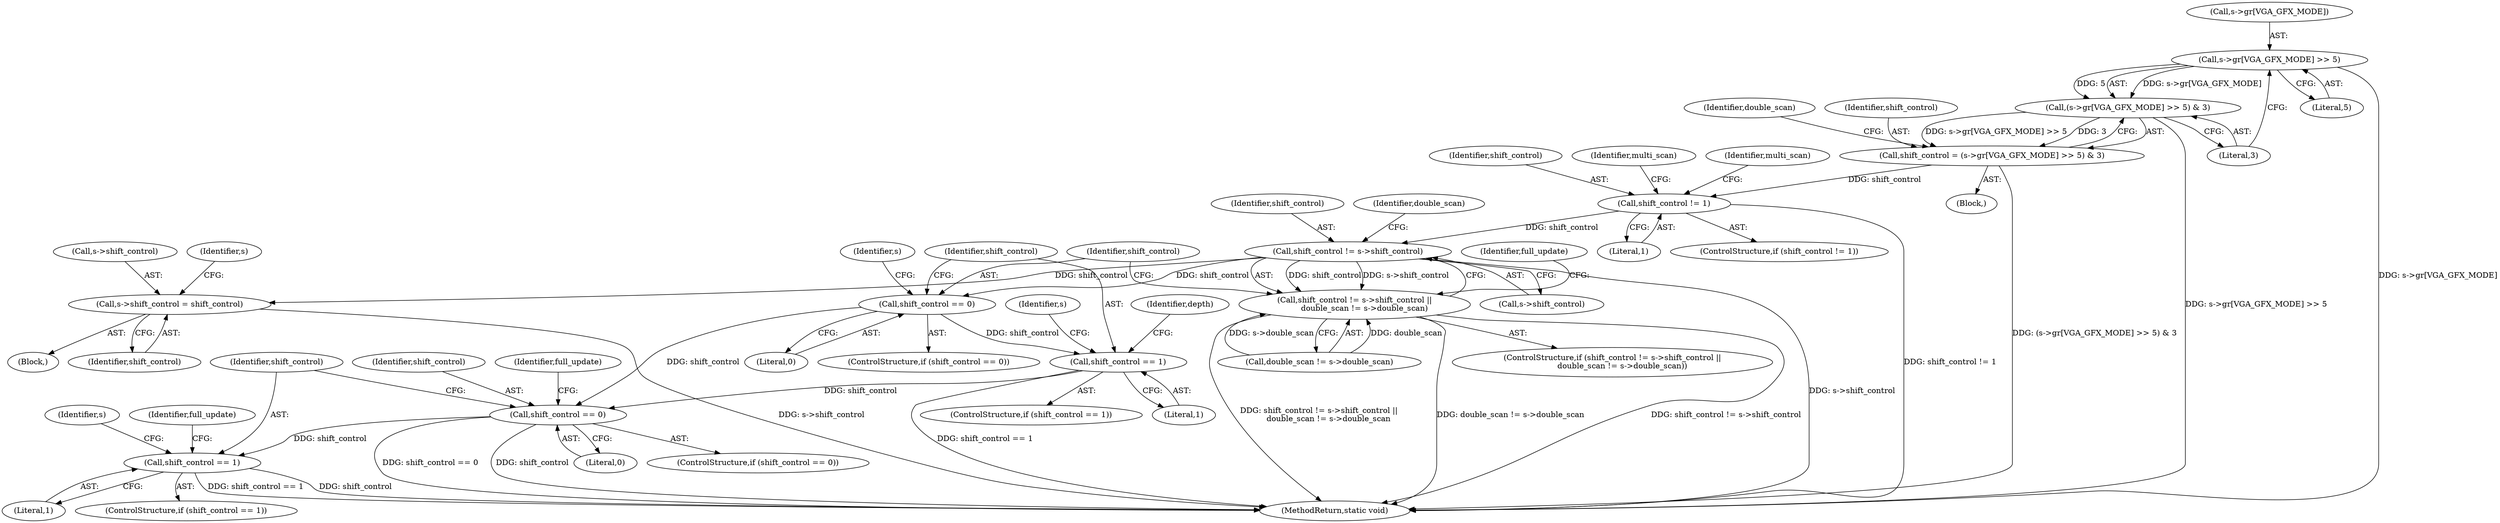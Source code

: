digraph "0_qemu_bfc56535f793c557aa754c50213fc5f882e6482d@array" {
"1000175" [label="(Call,s->gr[VGA_GFX_MODE] >> 5)"];
"1000174" [label="(Call,(s->gr[VGA_GFX_MODE] >> 5) & 3)"];
"1000172" [label="(Call,shift_control = (s->gr[VGA_GFX_MODE] >> 5) & 3)"];
"1000193" [label="(Call,shift_control != 1)"];
"1000222" [label="(Call,shift_control != s->shift_control)"];
"1000221" [label="(Call,shift_control != s->shift_control ||\n        double_scan != s->double_scan)"];
"1000236" [label="(Call,s->shift_control = shift_control)"];
"1000247" [label="(Call,shift_control == 0)"];
"1000263" [label="(Call,shift_control == 1)"];
"1000476" [label="(Call,shift_control == 0)"];
"1000504" [label="(Call,shift_control == 1)"];
"1000481" [label="(Identifier,full_update)"];
"1000503" [label="(ControlStructure,if (shift_control == 1))"];
"1000475" [label="(ControlStructure,if (shift_control == 0))"];
"1000263" [label="(Call,shift_control == 1)"];
"1000195" [label="(Literal,1)"];
"1000198" [label="(Identifier,multi_scan)"];
"1000476" [label="(Call,shift_control == 0)"];
"1000227" [label="(Call,double_scan != s->double_scan)"];
"1000278" [label="(Identifier,depth)"];
"1000222" [label="(Call,shift_control != s->shift_control)"];
"1000228" [label="(Identifier,double_scan)"];
"1000182" [label="(Literal,3)"];
"1000221" [label="(Call,shift_control != s->shift_control ||\n        double_scan != s->double_scan)"];
"1000224" [label="(Call,s->shift_control)"];
"1000249" [label="(Literal,0)"];
"1000174" [label="(Call,(s->gr[VGA_GFX_MODE] >> 5) & 3)"];
"1000192" [label="(ControlStructure,if (shift_control != 1))"];
"1000194" [label="(Identifier,shift_control)"];
"1000247" [label="(Call,shift_control == 0)"];
"1000184" [label="(Identifier,double_scan)"];
"1000478" [label="(Literal,0)"];
"1000254" [label="(Identifier,s)"];
"1000215" [label="(Identifier,multi_scan)"];
"1000505" [label="(Identifier,shift_control)"];
"1000270" [label="(Identifier,s)"];
"1000220" [label="(ControlStructure,if (shift_control != s->shift_control ||\n        double_scan != s->double_scan))"];
"1000265" [label="(Literal,1)"];
"1000234" [label="(Identifier,full_update)"];
"1000173" [label="(Identifier,shift_control)"];
"1000111" [label="(Block,)"];
"1000246" [label="(ControlStructure,if (shift_control == 0))"];
"1000939" [label="(MethodReturn,static void)"];
"1000237" [label="(Call,s->shift_control)"];
"1000509" [label="(Identifier,full_update)"];
"1000181" [label="(Literal,5)"];
"1000176" [label="(Call,s->gr[VGA_GFX_MODE])"];
"1000223" [label="(Identifier,shift_control)"];
"1000232" [label="(Block,)"];
"1000506" [label="(Literal,1)"];
"1000243" [label="(Identifier,s)"];
"1000504" [label="(Call,shift_control == 1)"];
"1000175" [label="(Call,s->gr[VGA_GFX_MODE] >> 5)"];
"1000264" [label="(Identifier,shift_control)"];
"1000534" [label="(Identifier,s)"];
"1000236" [label="(Call,s->shift_control = shift_control)"];
"1000477" [label="(Identifier,shift_control)"];
"1000193" [label="(Call,shift_control != 1)"];
"1000262" [label="(ControlStructure,if (shift_control == 1))"];
"1000248" [label="(Identifier,shift_control)"];
"1000172" [label="(Call,shift_control = (s->gr[VGA_GFX_MODE] >> 5) & 3)"];
"1000240" [label="(Identifier,shift_control)"];
"1000175" -> "1000174"  [label="AST: "];
"1000175" -> "1000181"  [label="CFG: "];
"1000176" -> "1000175"  [label="AST: "];
"1000181" -> "1000175"  [label="AST: "];
"1000182" -> "1000175"  [label="CFG: "];
"1000175" -> "1000939"  [label="DDG: s->gr[VGA_GFX_MODE]"];
"1000175" -> "1000174"  [label="DDG: s->gr[VGA_GFX_MODE]"];
"1000175" -> "1000174"  [label="DDG: 5"];
"1000174" -> "1000172"  [label="AST: "];
"1000174" -> "1000182"  [label="CFG: "];
"1000182" -> "1000174"  [label="AST: "];
"1000172" -> "1000174"  [label="CFG: "];
"1000174" -> "1000939"  [label="DDG: s->gr[VGA_GFX_MODE] >> 5"];
"1000174" -> "1000172"  [label="DDG: s->gr[VGA_GFX_MODE] >> 5"];
"1000174" -> "1000172"  [label="DDG: 3"];
"1000172" -> "1000111"  [label="AST: "];
"1000173" -> "1000172"  [label="AST: "];
"1000184" -> "1000172"  [label="CFG: "];
"1000172" -> "1000939"  [label="DDG: (s->gr[VGA_GFX_MODE] >> 5) & 3"];
"1000172" -> "1000193"  [label="DDG: shift_control"];
"1000193" -> "1000192"  [label="AST: "];
"1000193" -> "1000195"  [label="CFG: "];
"1000194" -> "1000193"  [label="AST: "];
"1000195" -> "1000193"  [label="AST: "];
"1000198" -> "1000193"  [label="CFG: "];
"1000215" -> "1000193"  [label="CFG: "];
"1000193" -> "1000939"  [label="DDG: shift_control != 1"];
"1000193" -> "1000222"  [label="DDG: shift_control"];
"1000222" -> "1000221"  [label="AST: "];
"1000222" -> "1000224"  [label="CFG: "];
"1000223" -> "1000222"  [label="AST: "];
"1000224" -> "1000222"  [label="AST: "];
"1000228" -> "1000222"  [label="CFG: "];
"1000221" -> "1000222"  [label="CFG: "];
"1000222" -> "1000939"  [label="DDG: s->shift_control"];
"1000222" -> "1000221"  [label="DDG: shift_control"];
"1000222" -> "1000221"  [label="DDG: s->shift_control"];
"1000222" -> "1000236"  [label="DDG: shift_control"];
"1000222" -> "1000247"  [label="DDG: shift_control"];
"1000221" -> "1000220"  [label="AST: "];
"1000221" -> "1000227"  [label="CFG: "];
"1000227" -> "1000221"  [label="AST: "];
"1000234" -> "1000221"  [label="CFG: "];
"1000248" -> "1000221"  [label="CFG: "];
"1000221" -> "1000939"  [label="DDG: shift_control != s->shift_control ||\n        double_scan != s->double_scan"];
"1000221" -> "1000939"  [label="DDG: double_scan != s->double_scan"];
"1000221" -> "1000939"  [label="DDG: shift_control != s->shift_control"];
"1000227" -> "1000221"  [label="DDG: double_scan"];
"1000227" -> "1000221"  [label="DDG: s->double_scan"];
"1000236" -> "1000232"  [label="AST: "];
"1000236" -> "1000240"  [label="CFG: "];
"1000237" -> "1000236"  [label="AST: "];
"1000240" -> "1000236"  [label="AST: "];
"1000243" -> "1000236"  [label="CFG: "];
"1000236" -> "1000939"  [label="DDG: s->shift_control"];
"1000247" -> "1000246"  [label="AST: "];
"1000247" -> "1000249"  [label="CFG: "];
"1000248" -> "1000247"  [label="AST: "];
"1000249" -> "1000247"  [label="AST: "];
"1000254" -> "1000247"  [label="CFG: "];
"1000264" -> "1000247"  [label="CFG: "];
"1000247" -> "1000263"  [label="DDG: shift_control"];
"1000247" -> "1000476"  [label="DDG: shift_control"];
"1000263" -> "1000262"  [label="AST: "];
"1000263" -> "1000265"  [label="CFG: "];
"1000264" -> "1000263"  [label="AST: "];
"1000265" -> "1000263"  [label="AST: "];
"1000270" -> "1000263"  [label="CFG: "];
"1000278" -> "1000263"  [label="CFG: "];
"1000263" -> "1000939"  [label="DDG: shift_control == 1"];
"1000263" -> "1000476"  [label="DDG: shift_control"];
"1000476" -> "1000475"  [label="AST: "];
"1000476" -> "1000478"  [label="CFG: "];
"1000477" -> "1000476"  [label="AST: "];
"1000478" -> "1000476"  [label="AST: "];
"1000481" -> "1000476"  [label="CFG: "];
"1000505" -> "1000476"  [label="CFG: "];
"1000476" -> "1000939"  [label="DDG: shift_control == 0"];
"1000476" -> "1000939"  [label="DDG: shift_control"];
"1000476" -> "1000504"  [label="DDG: shift_control"];
"1000504" -> "1000503"  [label="AST: "];
"1000504" -> "1000506"  [label="CFG: "];
"1000505" -> "1000504"  [label="AST: "];
"1000506" -> "1000504"  [label="AST: "];
"1000509" -> "1000504"  [label="CFG: "];
"1000534" -> "1000504"  [label="CFG: "];
"1000504" -> "1000939"  [label="DDG: shift_control"];
"1000504" -> "1000939"  [label="DDG: shift_control == 1"];
}
